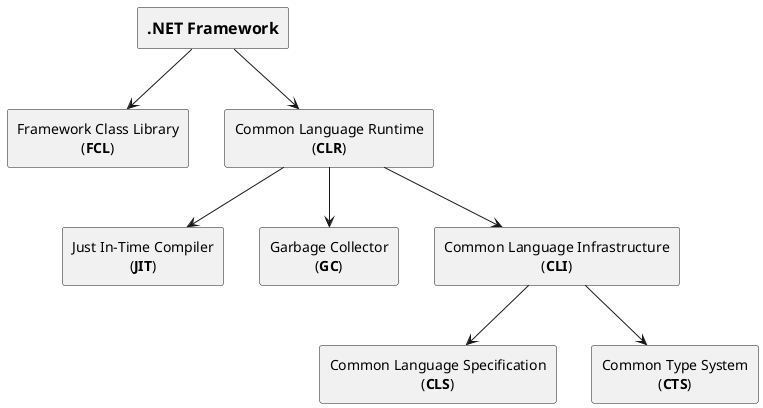 @startuml dotnet-innehåll
skinparam DefaultTextAlignment center
rectangle "==.NET Framework" as dotnet
rectangle "Framework Class Library\n(**FCL**)" as fcl
rectangle "Common Language Runtime\n(**CLR**)" as clr
rectangle "Just In-Time Compiler\n(**JIT**)" as jit
rectangle "Garbage Collector\n(**GC**)" as gc
rectangle "Common Language Infrastructure\n(**CLI**)" as cli
rectangle "Common Language Specification\n(**CLS**)" as cls
rectangle "Common Type System\n(**CTS**)" as cts
dotnet --> clr
dotnet --> fcl
clr --> cli
clr --> gc
clr --> jit
cli --> cls
cli --> cts
@enduml